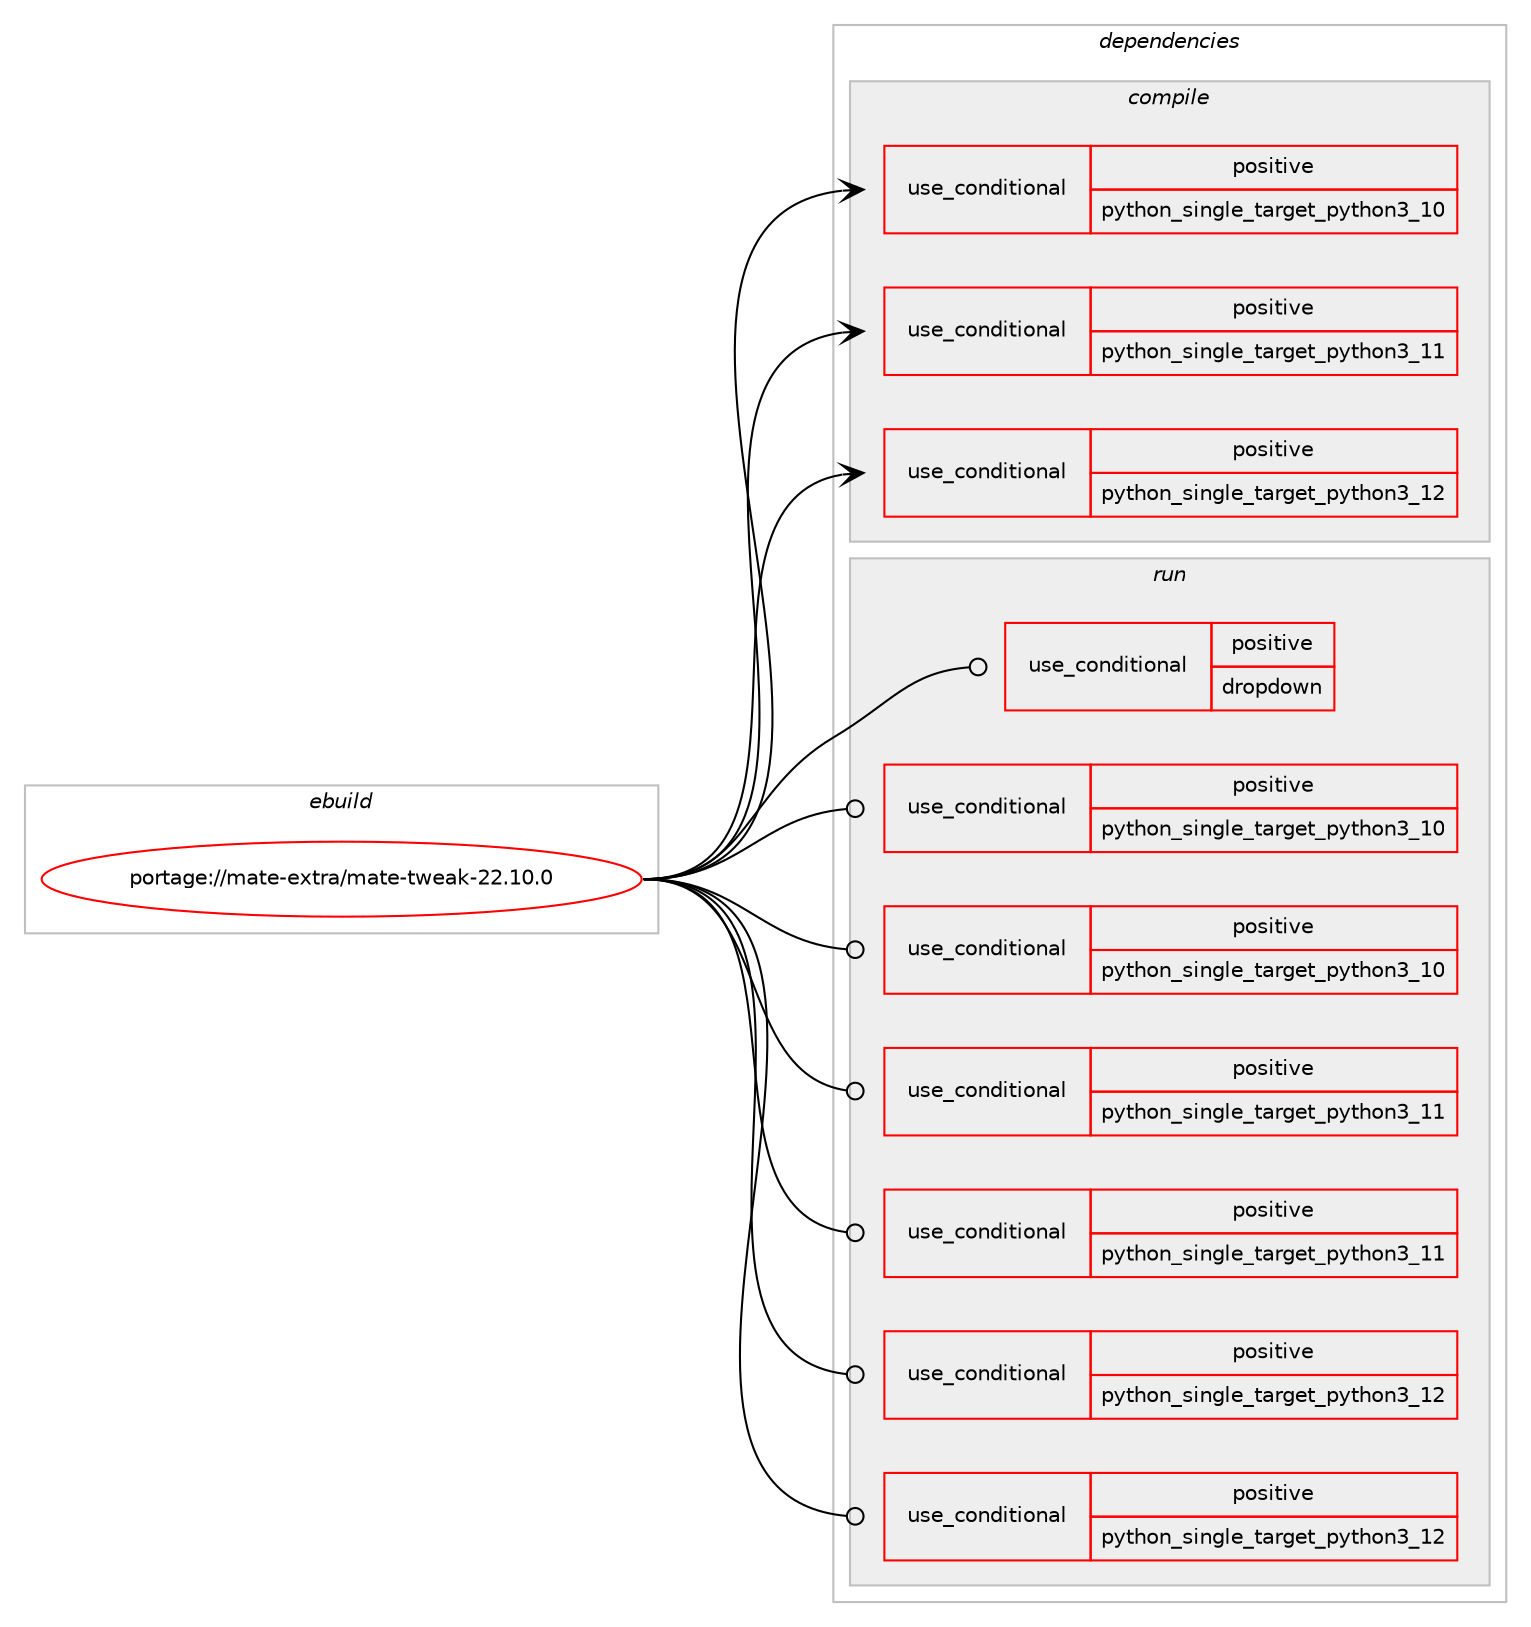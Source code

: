 digraph prolog {

# *************
# Graph options
# *************

newrank=true;
concentrate=true;
compound=true;
graph [rankdir=LR,fontname=Helvetica,fontsize=10,ranksep=1.5];#, ranksep=2.5, nodesep=0.2];
edge  [arrowhead=vee];
node  [fontname=Helvetica,fontsize=10];

# **********
# The ebuild
# **********

subgraph cluster_leftcol {
color=gray;
rank=same;
label=<<i>ebuild</i>>;
id [label="portage://mate-extra/mate-tweak-22.10.0", color=red, width=4, href="../mate-extra/mate-tweak-22.10.0.svg"];
}

# ****************
# The dependencies
# ****************

subgraph cluster_midcol {
color=gray;
label=<<i>dependencies</i>>;
subgraph cluster_compile {
fillcolor="#eeeeee";
style=filled;
label=<<i>compile</i>>;
subgraph cond69427 {
dependency148095 [label=<<TABLE BORDER="0" CELLBORDER="1" CELLSPACING="0" CELLPADDING="4"><TR><TD ROWSPAN="3" CELLPADDING="10">use_conditional</TD></TR><TR><TD>positive</TD></TR><TR><TD>python_single_target_python3_10</TD></TR></TABLE>>, shape=none, color=red];
# *** BEGIN UNKNOWN DEPENDENCY TYPE (TODO) ***
# dependency148095 -> package_dependency(portage://mate-extra/mate-tweak-22.10.0,install,no,dev-lang,python,none,[,,],[slot(3.10)],[])
# *** END UNKNOWN DEPENDENCY TYPE (TODO) ***

}
id:e -> dependency148095:w [weight=20,style="solid",arrowhead="vee"];
subgraph cond69428 {
dependency148096 [label=<<TABLE BORDER="0" CELLBORDER="1" CELLSPACING="0" CELLPADDING="4"><TR><TD ROWSPAN="3" CELLPADDING="10">use_conditional</TD></TR><TR><TD>positive</TD></TR><TR><TD>python_single_target_python3_11</TD></TR></TABLE>>, shape=none, color=red];
# *** BEGIN UNKNOWN DEPENDENCY TYPE (TODO) ***
# dependency148096 -> package_dependency(portage://mate-extra/mate-tweak-22.10.0,install,no,dev-lang,python,none,[,,],[slot(3.11)],[])
# *** END UNKNOWN DEPENDENCY TYPE (TODO) ***

}
id:e -> dependency148096:w [weight=20,style="solid",arrowhead="vee"];
subgraph cond69429 {
dependency148097 [label=<<TABLE BORDER="0" CELLBORDER="1" CELLSPACING="0" CELLPADDING="4"><TR><TD ROWSPAN="3" CELLPADDING="10">use_conditional</TD></TR><TR><TD>positive</TD></TR><TR><TD>python_single_target_python3_12</TD></TR></TABLE>>, shape=none, color=red];
# *** BEGIN UNKNOWN DEPENDENCY TYPE (TODO) ***
# dependency148097 -> package_dependency(portage://mate-extra/mate-tweak-22.10.0,install,no,dev-lang,python,none,[,,],[slot(3.12)],[])
# *** END UNKNOWN DEPENDENCY TYPE (TODO) ***

}
id:e -> dependency148097:w [weight=20,style="solid",arrowhead="vee"];
}
subgraph cluster_compileandrun {
fillcolor="#eeeeee";
style=filled;
label=<<i>compile and run</i>>;
}
subgraph cluster_run {
fillcolor="#eeeeee";
style=filled;
label=<<i>run</i>>;
subgraph cond69430 {
dependency148098 [label=<<TABLE BORDER="0" CELLBORDER="1" CELLSPACING="0" CELLPADDING="4"><TR><TD ROWSPAN="3" CELLPADDING="10">use_conditional</TD></TR><TR><TD>positive</TD></TR><TR><TD>dropdown</TD></TR></TABLE>>, shape=none, color=red];
# *** BEGIN UNKNOWN DEPENDENCY TYPE (TODO) ***
# dependency148098 -> package_dependency(portage://mate-extra/mate-tweak-22.10.0,run,no,x11-terms,tilda,none,[,,],[],[])
# *** END UNKNOWN DEPENDENCY TYPE (TODO) ***

}
id:e -> dependency148098:w [weight=20,style="solid",arrowhead="odot"];
subgraph cond69431 {
dependency148099 [label=<<TABLE BORDER="0" CELLBORDER="1" CELLSPACING="0" CELLPADDING="4"><TR><TD ROWSPAN="3" CELLPADDING="10">use_conditional</TD></TR><TR><TD>positive</TD></TR><TR><TD>python_single_target_python3_10</TD></TR></TABLE>>, shape=none, color=red];
# *** BEGIN UNKNOWN DEPENDENCY TYPE (TODO) ***
# dependency148099 -> package_dependency(portage://mate-extra/mate-tweak-22.10.0,run,no,dev-lang,python,none,[,,],[slot(3.10)],[])
# *** END UNKNOWN DEPENDENCY TYPE (TODO) ***

}
id:e -> dependency148099:w [weight=20,style="solid",arrowhead="odot"];
subgraph cond69432 {
dependency148100 [label=<<TABLE BORDER="0" CELLBORDER="1" CELLSPACING="0" CELLPADDING="4"><TR><TD ROWSPAN="3" CELLPADDING="10">use_conditional</TD></TR><TR><TD>positive</TD></TR><TR><TD>python_single_target_python3_10</TD></TR></TABLE>>, shape=none, color=red];
# *** BEGIN UNKNOWN DEPENDENCY TYPE (TODO) ***
# dependency148100 -> package_dependency(portage://mate-extra/mate-tweak-22.10.0,run,no,dev-python,distro,none,[,,],[],[use(enable(python_targets_python3_10),negative)])
# *** END UNKNOWN DEPENDENCY TYPE (TODO) ***

# *** BEGIN UNKNOWN DEPENDENCY TYPE (TODO) ***
# dependency148100 -> package_dependency(portage://mate-extra/mate-tweak-22.10.0,run,no,dev-python,psutil,none,[,,],[],[use(enable(python_targets_python3_10),negative)])
# *** END UNKNOWN DEPENDENCY TYPE (TODO) ***

# *** BEGIN UNKNOWN DEPENDENCY TYPE (TODO) ***
# dependency148100 -> package_dependency(portage://mate-extra/mate-tweak-22.10.0,run,no,dev-python,setproctitle,none,[,,],[],[use(enable(python_targets_python3_10),negative)])
# *** END UNKNOWN DEPENDENCY TYPE (TODO) ***

}
id:e -> dependency148100:w [weight=20,style="solid",arrowhead="odot"];
subgraph cond69433 {
dependency148101 [label=<<TABLE BORDER="0" CELLBORDER="1" CELLSPACING="0" CELLPADDING="4"><TR><TD ROWSPAN="3" CELLPADDING="10">use_conditional</TD></TR><TR><TD>positive</TD></TR><TR><TD>python_single_target_python3_11</TD></TR></TABLE>>, shape=none, color=red];
# *** BEGIN UNKNOWN DEPENDENCY TYPE (TODO) ***
# dependency148101 -> package_dependency(portage://mate-extra/mate-tweak-22.10.0,run,no,dev-lang,python,none,[,,],[slot(3.11)],[])
# *** END UNKNOWN DEPENDENCY TYPE (TODO) ***

}
id:e -> dependency148101:w [weight=20,style="solid",arrowhead="odot"];
subgraph cond69434 {
dependency148102 [label=<<TABLE BORDER="0" CELLBORDER="1" CELLSPACING="0" CELLPADDING="4"><TR><TD ROWSPAN="3" CELLPADDING="10">use_conditional</TD></TR><TR><TD>positive</TD></TR><TR><TD>python_single_target_python3_11</TD></TR></TABLE>>, shape=none, color=red];
# *** BEGIN UNKNOWN DEPENDENCY TYPE (TODO) ***
# dependency148102 -> package_dependency(portage://mate-extra/mate-tweak-22.10.0,run,no,dev-python,distro,none,[,,],[],[use(enable(python_targets_python3_11),negative)])
# *** END UNKNOWN DEPENDENCY TYPE (TODO) ***

# *** BEGIN UNKNOWN DEPENDENCY TYPE (TODO) ***
# dependency148102 -> package_dependency(portage://mate-extra/mate-tweak-22.10.0,run,no,dev-python,psutil,none,[,,],[],[use(enable(python_targets_python3_11),negative)])
# *** END UNKNOWN DEPENDENCY TYPE (TODO) ***

# *** BEGIN UNKNOWN DEPENDENCY TYPE (TODO) ***
# dependency148102 -> package_dependency(portage://mate-extra/mate-tweak-22.10.0,run,no,dev-python,setproctitle,none,[,,],[],[use(enable(python_targets_python3_11),negative)])
# *** END UNKNOWN DEPENDENCY TYPE (TODO) ***

}
id:e -> dependency148102:w [weight=20,style="solid",arrowhead="odot"];
subgraph cond69435 {
dependency148103 [label=<<TABLE BORDER="0" CELLBORDER="1" CELLSPACING="0" CELLPADDING="4"><TR><TD ROWSPAN="3" CELLPADDING="10">use_conditional</TD></TR><TR><TD>positive</TD></TR><TR><TD>python_single_target_python3_12</TD></TR></TABLE>>, shape=none, color=red];
# *** BEGIN UNKNOWN DEPENDENCY TYPE (TODO) ***
# dependency148103 -> package_dependency(portage://mate-extra/mate-tweak-22.10.0,run,no,dev-lang,python,none,[,,],[slot(3.12)],[])
# *** END UNKNOWN DEPENDENCY TYPE (TODO) ***

}
id:e -> dependency148103:w [weight=20,style="solid",arrowhead="odot"];
subgraph cond69436 {
dependency148104 [label=<<TABLE BORDER="0" CELLBORDER="1" CELLSPACING="0" CELLPADDING="4"><TR><TD ROWSPAN="3" CELLPADDING="10">use_conditional</TD></TR><TR><TD>positive</TD></TR><TR><TD>python_single_target_python3_12</TD></TR></TABLE>>, shape=none, color=red];
# *** BEGIN UNKNOWN DEPENDENCY TYPE (TODO) ***
# dependency148104 -> package_dependency(portage://mate-extra/mate-tweak-22.10.0,run,no,dev-python,distro,none,[,,],[],[use(enable(python_targets_python3_12),negative)])
# *** END UNKNOWN DEPENDENCY TYPE (TODO) ***

# *** BEGIN UNKNOWN DEPENDENCY TYPE (TODO) ***
# dependency148104 -> package_dependency(portage://mate-extra/mate-tweak-22.10.0,run,no,dev-python,psutil,none,[,,],[],[use(enable(python_targets_python3_12),negative)])
# *** END UNKNOWN DEPENDENCY TYPE (TODO) ***

# *** BEGIN UNKNOWN DEPENDENCY TYPE (TODO) ***
# dependency148104 -> package_dependency(portage://mate-extra/mate-tweak-22.10.0,run,no,dev-python,setproctitle,none,[,,],[],[use(enable(python_targets_python3_12),negative)])
# *** END UNKNOWN DEPENDENCY TYPE (TODO) ***

}
id:e -> dependency148104:w [weight=20,style="solid",arrowhead="odot"];
# *** BEGIN UNKNOWN DEPENDENCY TYPE (TODO) ***
# id -> package_dependency(portage://mate-extra/mate-tweak-22.10.0,run,no,gnome-base,dconf,none,[,,],[],[])
# *** END UNKNOWN DEPENDENCY TYPE (TODO) ***

# *** BEGIN UNKNOWN DEPENDENCY TYPE (TODO) ***
# id -> package_dependency(portage://mate-extra/mate-tweak-22.10.0,run,no,mate-base,libmatekbd,none,[,,],[],[])
# *** END UNKNOWN DEPENDENCY TYPE (TODO) ***

# *** BEGIN UNKNOWN DEPENDENCY TYPE (TODO) ***
# id -> package_dependency(portage://mate-extra/mate-tweak-22.10.0,run,no,mate-base,mate-panel,none,[,,],[],[])
# *** END UNKNOWN DEPENDENCY TYPE (TODO) ***

# *** BEGIN UNKNOWN DEPENDENCY TYPE (TODO) ***
# id -> package_dependency(portage://mate-extra/mate-tweak-22.10.0,run,no,x11-libs,libnotify,none,[,,],[],[])
# *** END UNKNOWN DEPENDENCY TYPE (TODO) ***

}
}

# **************
# The candidates
# **************

subgraph cluster_choices {
rank=same;
color=gray;
label=<<i>candidates</i>>;

}

}
